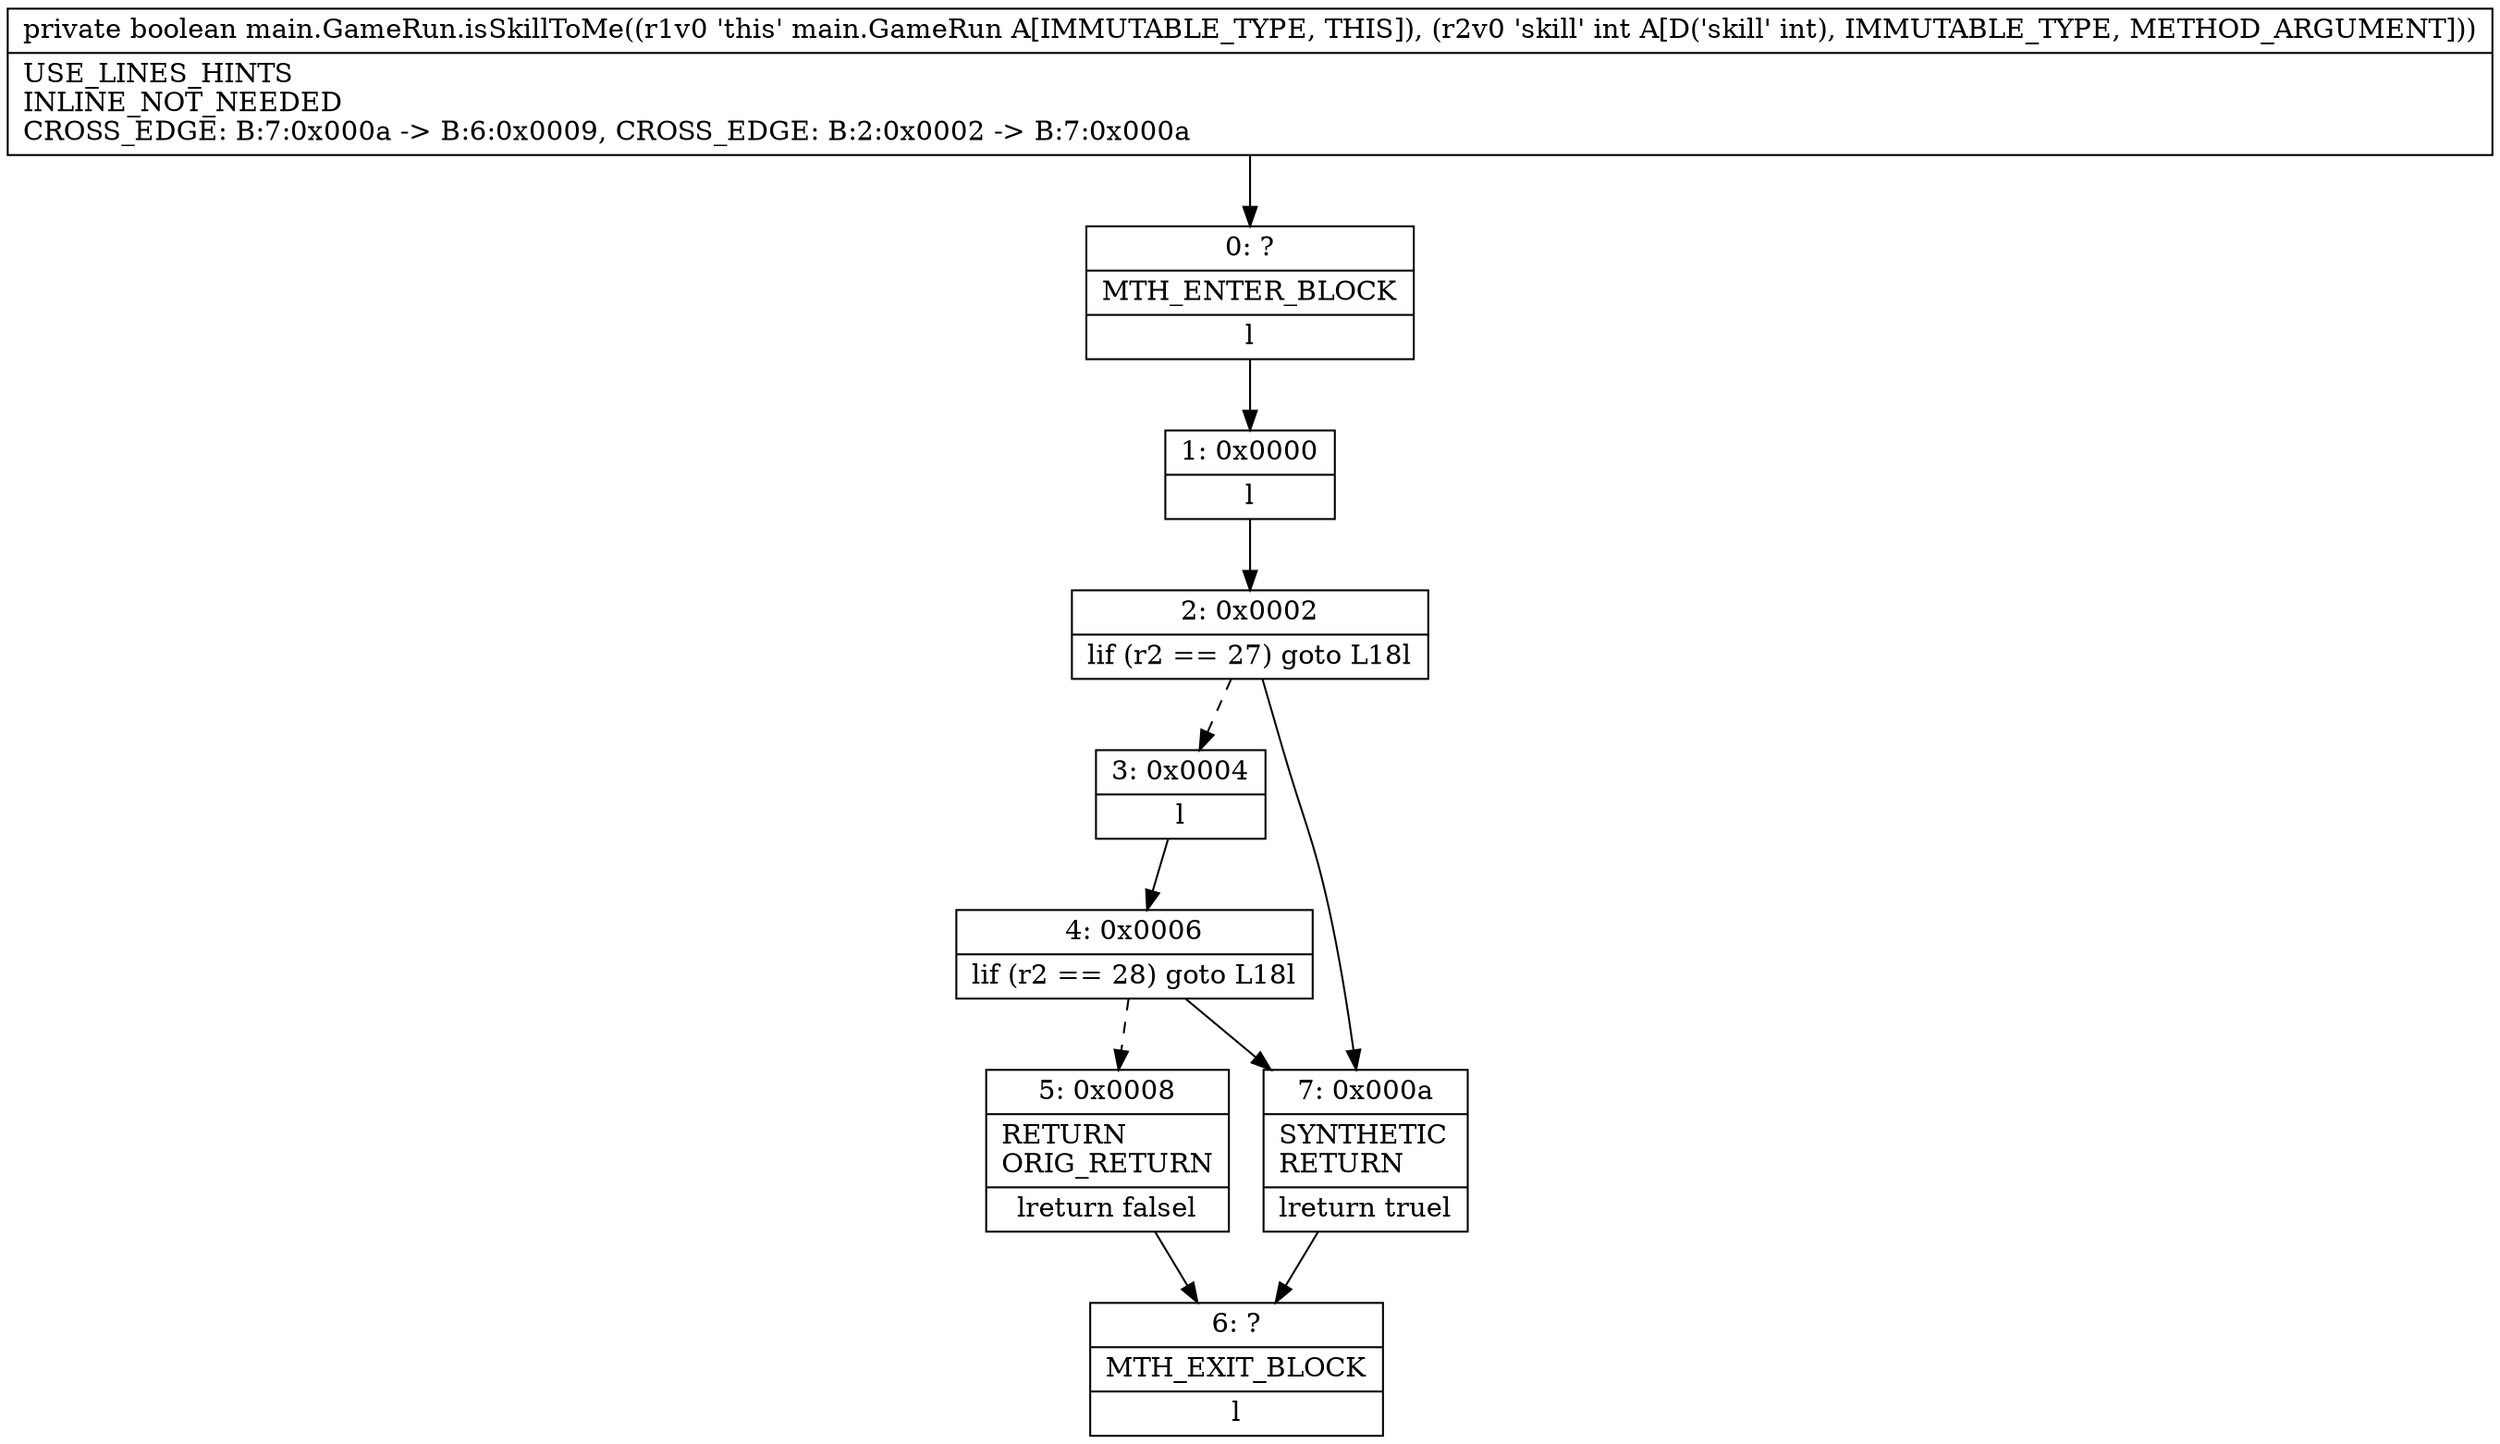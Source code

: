 digraph "CFG formain.GameRun.isSkillToMe(I)Z" {
Node_0 [shape=record,label="{0\:\ ?|MTH_ENTER_BLOCK\l|l}"];
Node_1 [shape=record,label="{1\:\ 0x0000|l}"];
Node_2 [shape=record,label="{2\:\ 0x0002|lif (r2 == 27) goto L18l}"];
Node_3 [shape=record,label="{3\:\ 0x0004|l}"];
Node_4 [shape=record,label="{4\:\ 0x0006|lif (r2 == 28) goto L18l}"];
Node_5 [shape=record,label="{5\:\ 0x0008|RETURN\lORIG_RETURN\l|lreturn falsel}"];
Node_6 [shape=record,label="{6\:\ ?|MTH_EXIT_BLOCK\l|l}"];
Node_7 [shape=record,label="{7\:\ 0x000a|SYNTHETIC\lRETURN\l|lreturn truel}"];
MethodNode[shape=record,label="{private boolean main.GameRun.isSkillToMe((r1v0 'this' main.GameRun A[IMMUTABLE_TYPE, THIS]), (r2v0 'skill' int A[D('skill' int), IMMUTABLE_TYPE, METHOD_ARGUMENT]))  | USE_LINES_HINTS\lINLINE_NOT_NEEDED\lCROSS_EDGE: B:7:0x000a \-\> B:6:0x0009, CROSS_EDGE: B:2:0x0002 \-\> B:7:0x000a\l}"];
MethodNode -> Node_0;
Node_0 -> Node_1;
Node_1 -> Node_2;
Node_2 -> Node_3[style=dashed];
Node_2 -> Node_7;
Node_3 -> Node_4;
Node_4 -> Node_5[style=dashed];
Node_4 -> Node_7;
Node_5 -> Node_6;
Node_7 -> Node_6;
}

